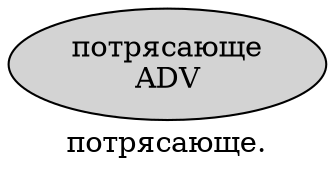 digraph SENTENCE_1760 {
	graph [label="потрясающе."]
	node [style=filled]
		0 [label="потрясающе
ADV" color="" fillcolor=lightgray penwidth=1 shape=ellipse]
}